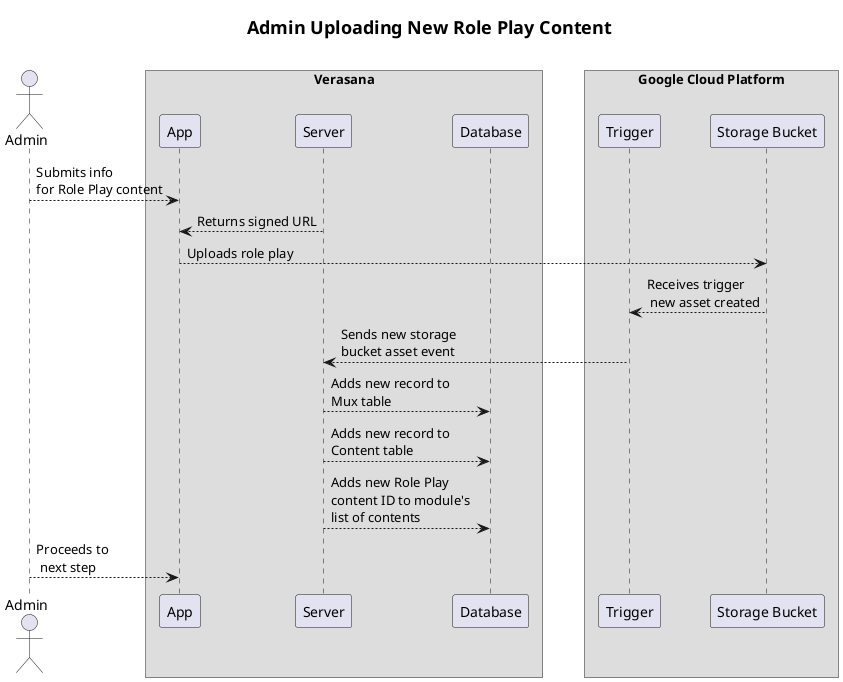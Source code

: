 @startuml
skinparam BoxPadding 20
skinparam ParticipantPadding 10
'https://plantuml.com/sequence-diagram

title "=Admin Uploading New Role Play Content\n"

actor Admin order 05
box "Verasana"
	participant App order 10
	participant Server order 15
	participant Database order 20
end box

box "Google Cloud Platform"
	participant Trigger order 30
	participant "Storage Bucket" as Storage order 35
end box

Admin --> App: Submits info \nfor Role Play content
App <-- Server: Returns signed URL
App --> Storage: Uploads role play
Trigger <-- Storage: Receives trigger \n new asset created
Server <-- Trigger: Sends new storage \nbucket asset event
Server --> Database: Adds new record to \nMux table
Server --> Database: Adds new record to \nContent table
Server --> Database: Adds new Role Play \ncontent ID to module's \nlist of contents
Admin --> App: Proceeds to \n next step
@enduml
